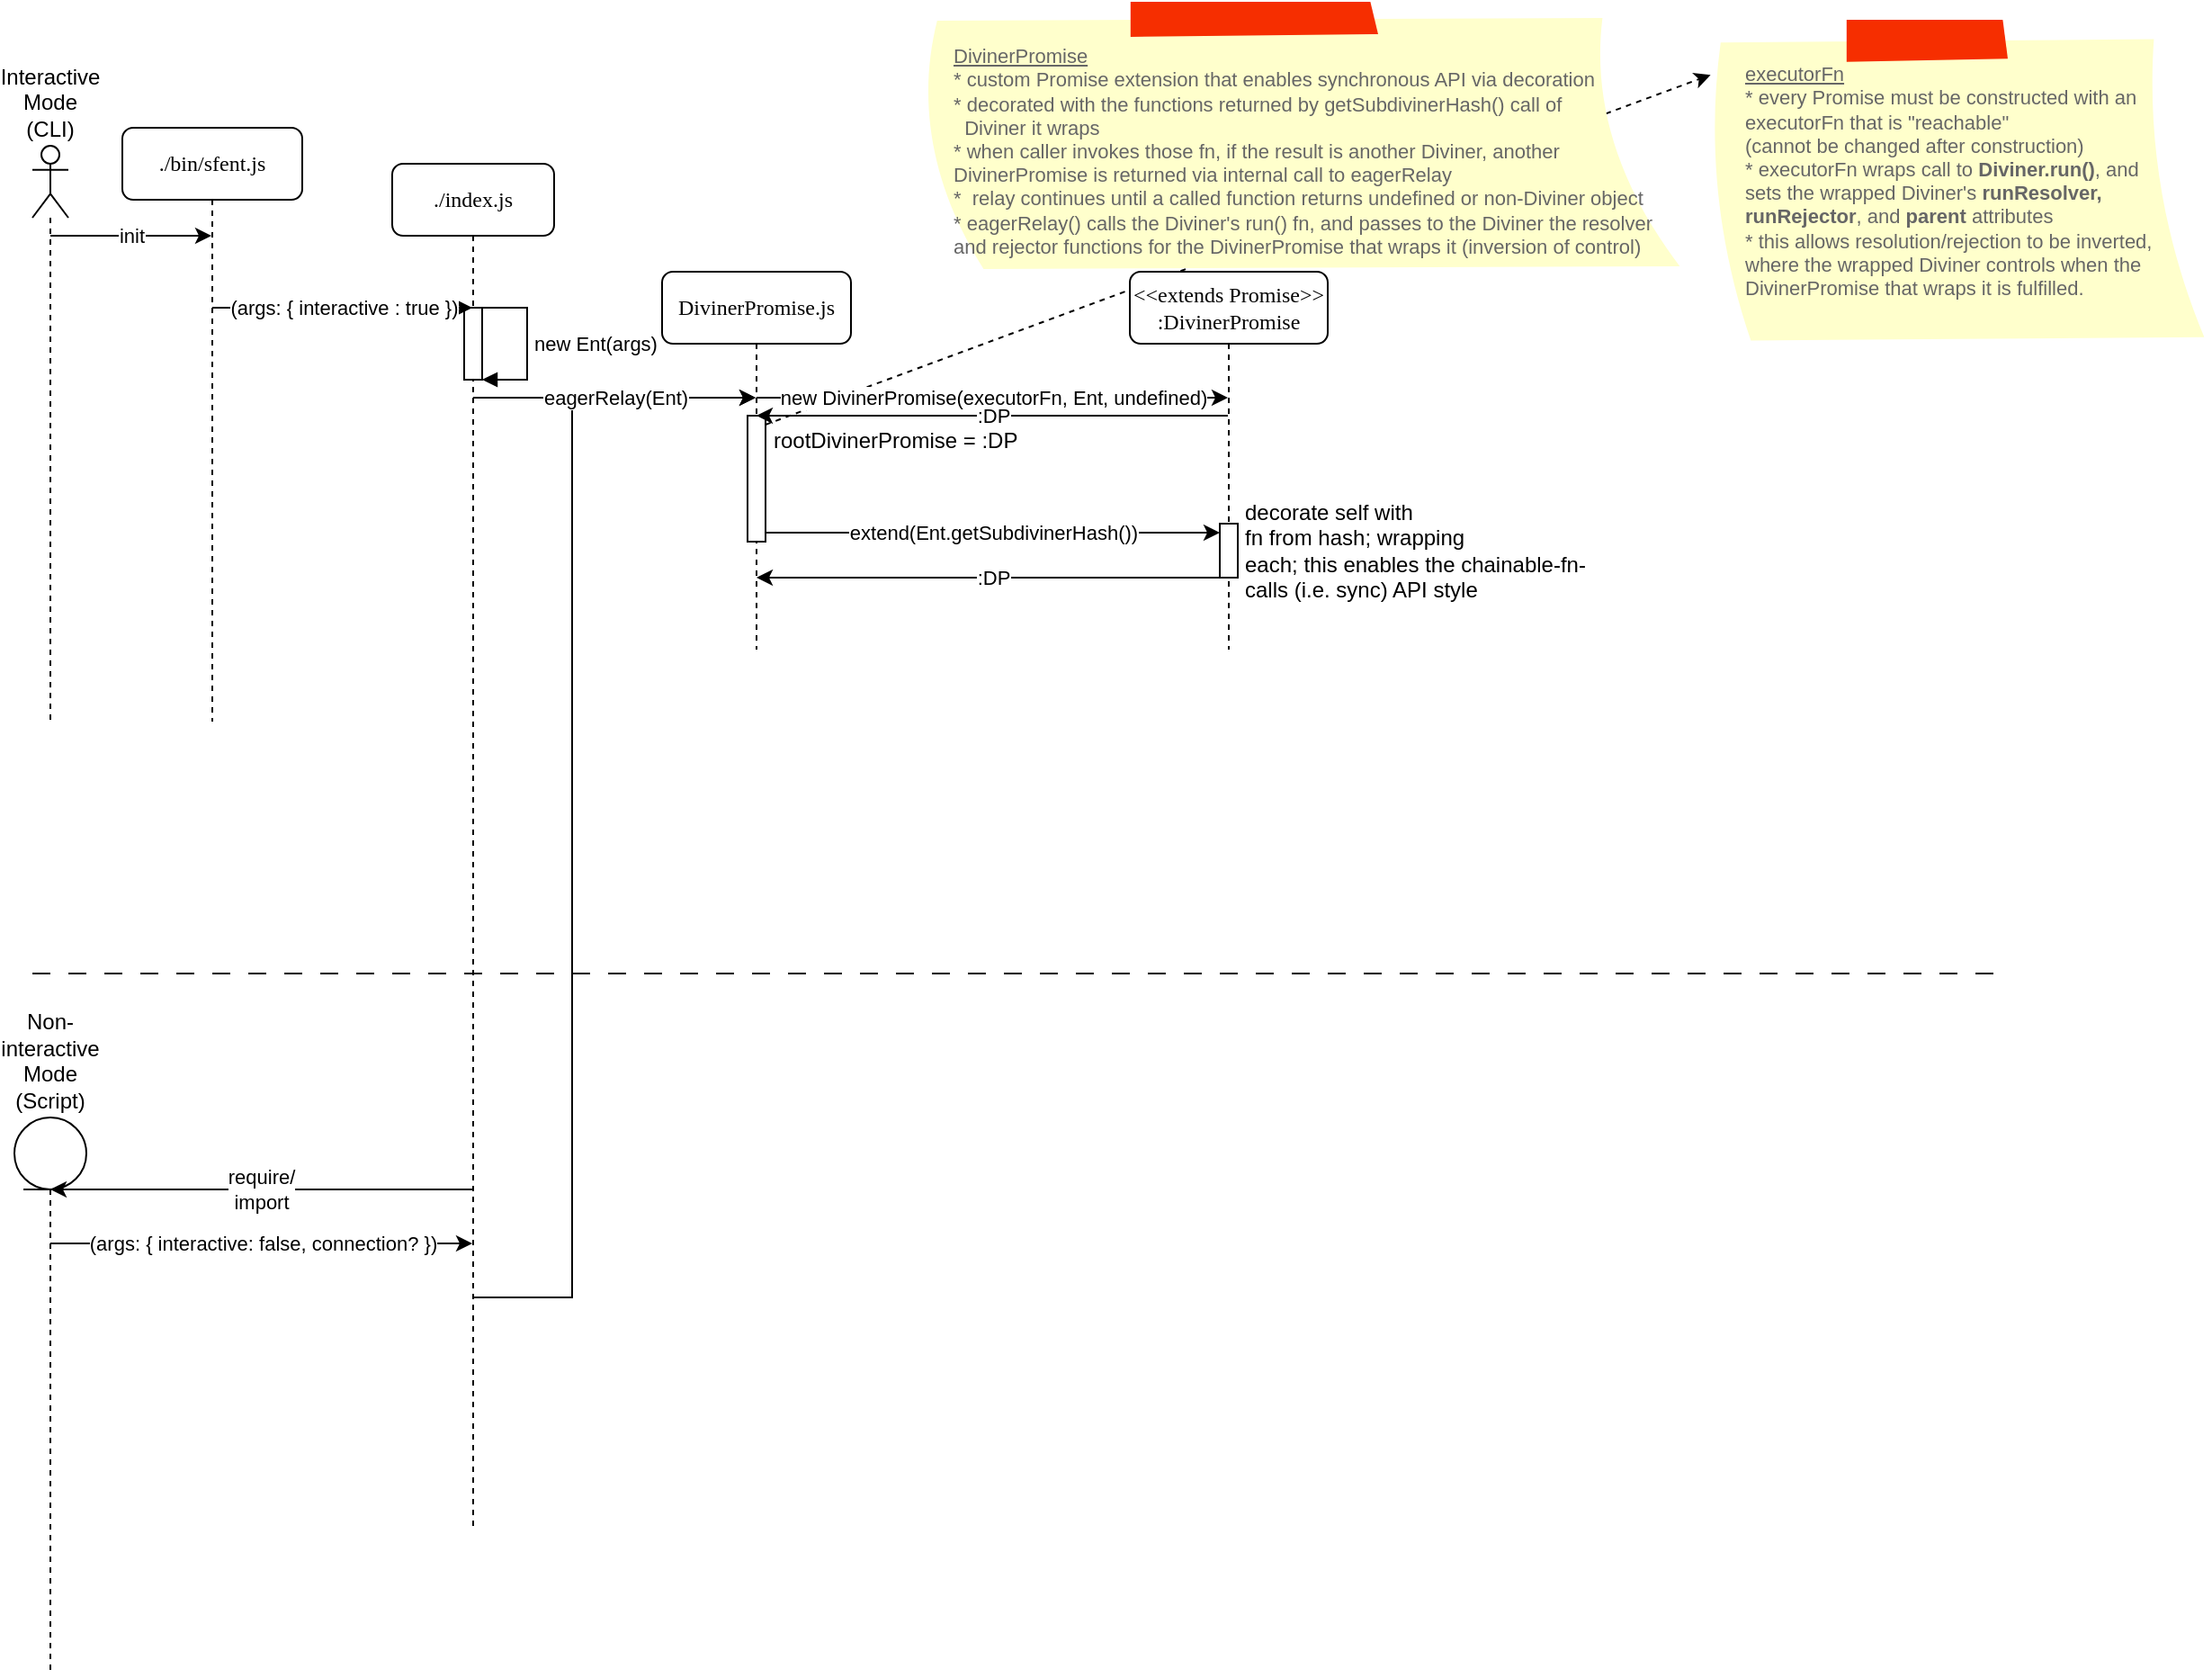 <mxfile version="23.1.4" type="device">
  <diagram name="sequence" id="13e1069c-82ec-6db2-03f1-153e76fe0fe0">
    <mxGraphModel dx="1325" dy="721" grid="1" gridSize="10" guides="1" tooltips="1" connect="1" arrows="1" fold="1" page="1" pageScale="1" pageWidth="1700" pageHeight="1100" background="none" math="0" shadow="0">
      <root>
        <mxCell id="0" />
        <mxCell id="1" parent="0" />
        <mxCell id="Kui3dBX7CGbU3PAof87k-39" value="" style="endArrow=classic;html=1;rounded=0;entryX=0.01;entryY=0.17;entryDx=0;entryDy=0;entryPerimeter=0;dashed=1;exitX=1;exitY=0;exitDx=0;exitDy=5;exitPerimeter=0;" edge="1" parent="1" source="Kui3dBX7CGbU3PAof87k-32" target="Kui3dBX7CGbU3PAof87k-38">
          <mxGeometry width="50" height="50" relative="1" as="geometry">
            <mxPoint x="640" y="230" as="sourcePoint" />
            <mxPoint x="645" y="330" as="targetPoint" />
          </mxGeometry>
        </mxCell>
        <mxCell id="7baba1c4bc27f4b0-2" value="./index.js" style="shape=umlLifeline;perimeter=lifelinePerimeter;whiteSpace=wrap;html=1;container=1;collapsible=0;recursiveResize=0;outlineConnect=0;rounded=1;shadow=0;comic=0;labelBackgroundColor=none;strokeWidth=1;fontFamily=Verdana;fontSize=12;align=center;" parent="1" vertex="1">
          <mxGeometry x="230" y="90" width="90" height="760" as="geometry" />
        </mxCell>
        <mxCell id="Kui3dBX7CGbU3PAof87k-20" value="" style="html=1;points=[[0,0,0,0,5],[0,1,0,0,-5],[1,0,0,0,5],[1,1,0,0,-5]];perimeter=orthogonalPerimeter;outlineConnect=0;targetShapes=umlLifeline;portConstraint=eastwest;newEdgeStyle={&quot;curved&quot;:0,&quot;rounded&quot;:0};" vertex="1" parent="7baba1c4bc27f4b0-2">
          <mxGeometry x="40" y="80" width="10" height="40" as="geometry" />
        </mxCell>
        <mxCell id="Kui3dBX7CGbU3PAof87k-21" value="new Ent(args)" style="html=1;align=left;spacingLeft=2;endArrow=block;rounded=0;edgeStyle=orthogonalEdgeStyle;curved=0;rounded=0;" edge="1" target="Kui3dBX7CGbU3PAof87k-20" parent="7baba1c4bc27f4b0-2" source="Kui3dBX7CGbU3PAof87k-20">
          <mxGeometry relative="1" as="geometry">
            <mxPoint x="45" y="60" as="sourcePoint" />
            <Array as="points">
              <mxPoint x="75" y="80" />
              <mxPoint x="75" y="120" />
            </Array>
          </mxGeometry>
        </mxCell>
        <mxCell id="7baba1c4bc27f4b0-8" value="./bin/sfent.js" style="shape=umlLifeline;perimeter=lifelinePerimeter;whiteSpace=wrap;html=1;container=1;collapsible=0;recursiveResize=0;outlineConnect=0;rounded=1;shadow=0;comic=0;labelBackgroundColor=none;strokeWidth=1;fontFamily=Verdana;fontSize=12;align=center;" parent="1" vertex="1">
          <mxGeometry x="80" y="70" width="100" height="330" as="geometry" />
        </mxCell>
        <mxCell id="mBfwSaWyKCz9R1_YSktY-5" value="init" style="edgeStyle=orthogonalEdgeStyle;rounded=0;orthogonalLoop=1;jettySize=auto;html=1;curved=0;" parent="1" source="mBfwSaWyKCz9R1_YSktY-1" target="7baba1c4bc27f4b0-8" edge="1">
          <mxGeometry relative="1" as="geometry">
            <Array as="points">
              <mxPoint x="70" y="130" />
              <mxPoint x="70" y="130" />
            </Array>
          </mxGeometry>
        </mxCell>
        <mxCell id="mBfwSaWyKCz9R1_YSktY-1" value="Interactive Mode&lt;br&gt;(CLI)" style="shape=umlLifeline;perimeter=lifelinePerimeter;whiteSpace=wrap;html=1;container=1;dropTarget=0;collapsible=0;recursiveResize=0;outlineConnect=0;portConstraint=eastwest;newEdgeStyle={&quot;curved&quot;:0,&quot;rounded&quot;:0};participant=umlActor;verticalAlign=bottom;labelPosition=center;verticalLabelPosition=top;align=center;" parent="1" vertex="1">
          <mxGeometry x="30" y="80" width="20" height="320" as="geometry" />
        </mxCell>
        <mxCell id="mBfwSaWyKCz9R1_YSktY-2" value="Non-interactive Mode (Script)" style="shape=umlLifeline;perimeter=lifelinePerimeter;whiteSpace=wrap;html=1;container=1;dropTarget=0;collapsible=0;recursiveResize=0;outlineConnect=0;portConstraint=eastwest;newEdgeStyle={&quot;curved&quot;:0,&quot;rounded&quot;:0};participant=umlEntity;labelPosition=center;verticalLabelPosition=top;align=center;verticalAlign=bottom;" parent="1" vertex="1">
          <mxGeometry x="20" y="620" width="40" height="310" as="geometry" />
        </mxCell>
        <mxCell id="Kui3dBX7CGbU3PAof87k-1" value="(args: { interactive : true })" style="endArrow=classic;html=1;rounded=0;" edge="1" parent="1" source="7baba1c4bc27f4b0-8" target="7baba1c4bc27f4b0-2">
          <mxGeometry width="50" height="50" relative="1" as="geometry">
            <mxPoint x="470" y="270" as="sourcePoint" />
            <mxPoint x="520" y="220" as="targetPoint" />
            <Array as="points">
              <mxPoint x="200" y="170" />
            </Array>
          </mxGeometry>
        </mxCell>
        <mxCell id="Kui3dBX7CGbU3PAof87k-5" value="(args: { interactive: false, connection? })" style="endArrow=classic;html=1;rounded=0;" edge="1" parent="1" source="mBfwSaWyKCz9R1_YSktY-2" target="7baba1c4bc27f4b0-2">
          <mxGeometry width="50" height="50" relative="1" as="geometry">
            <mxPoint x="520.5" y="440" as="sourcePoint" />
            <mxPoint x="294.5" y="690" as="targetPoint" />
            <Array as="points">
              <mxPoint x="160" y="690" />
            </Array>
          </mxGeometry>
        </mxCell>
        <mxCell id="Kui3dBX7CGbU3PAof87k-6" value="require/&lt;br&gt;import" style="endArrow=classic;html=1;rounded=0;" edge="1" parent="1" source="7baba1c4bc27f4b0-2" target="mBfwSaWyKCz9R1_YSktY-2">
          <mxGeometry width="50" height="50" relative="1" as="geometry">
            <mxPoint x="294.5" y="660" as="sourcePoint" />
            <mxPoint x="520.5" y="550" as="targetPoint" />
            <Array as="points">
              <mxPoint x="170" y="660" />
            </Array>
          </mxGeometry>
        </mxCell>
        <mxCell id="Kui3dBX7CGbU3PAof87k-7" value="DivinerPromise.js" style="shape=umlLifeline;perimeter=lifelinePerimeter;whiteSpace=wrap;html=1;container=1;collapsible=0;recursiveResize=0;outlineConnect=0;rounded=1;shadow=0;comic=0;labelBackgroundColor=none;strokeWidth=1;fontFamily=Verdana;fontSize=12;align=center;" vertex="1" parent="1">
          <mxGeometry x="380" y="150" width="105" height="210" as="geometry" />
        </mxCell>
        <mxCell id="Kui3dBX7CGbU3PAof87k-32" value="rootDivinerPromise = :DP" style="html=1;points=[[0,0,0,0,5],[0,1,0,0,-5],[1,0,0,0,5],[1,1,0,0,-5]];perimeter=orthogonalPerimeter;outlineConnect=0;targetShapes=umlLifeline;portConstraint=eastwest;newEdgeStyle={&quot;curved&quot;:0,&quot;rounded&quot;:0};labelPosition=right;verticalLabelPosition=middle;align=left;verticalAlign=top;spacingLeft=2;" vertex="1" parent="Kui3dBX7CGbU3PAof87k-7">
          <mxGeometry x="47.5" y="80" width="10" height="70" as="geometry" />
        </mxCell>
        <mxCell id="Kui3dBX7CGbU3PAof87k-12" value="" style="endArrow=none;startArrow=none;endFill=0;startFill=0;endSize=8;html=1;verticalAlign=bottom;dashed=1;labelBackgroundColor=default;dashPattern=10 10;rounded=0;backgroundOutline=0;" edge="1" parent="1">
          <mxGeometry width="160" relative="1" as="geometry">
            <mxPoint x="30" y="540" as="sourcePoint" />
            <mxPoint x="1130" y="540" as="targetPoint" />
          </mxGeometry>
        </mxCell>
        <mxCell id="Kui3dBX7CGbU3PAof87k-14" value="" style="endArrow=classic;html=1;rounded=0;" edge="1" parent="1" source="7baba1c4bc27f4b0-2" target="Kui3dBX7CGbU3PAof87k-7">
          <mxGeometry width="50" height="50" relative="1" as="geometry">
            <mxPoint x="470" y="590" as="sourcePoint" />
            <mxPoint x="645" y="590" as="targetPoint" />
            <Array as="points">
              <mxPoint x="330" y="720" />
              <mxPoint x="330" y="220" />
            </Array>
          </mxGeometry>
        </mxCell>
        <mxCell id="Kui3dBX7CGbU3PAof87k-17" value="eagerRelay(Ent)" style="endArrow=classic;html=1;rounded=0;" edge="1" parent="1" source="7baba1c4bc27f4b0-2" target="Kui3dBX7CGbU3PAof87k-7">
          <mxGeometry width="50" height="50" relative="1" as="geometry">
            <mxPoint x="470" y="330" as="sourcePoint" />
            <mxPoint x="645" y="330" as="targetPoint" />
            <Array as="points">
              <mxPoint x="360" y="220" />
            </Array>
          </mxGeometry>
        </mxCell>
        <mxCell id="Kui3dBX7CGbU3PAof87k-23" value="&amp;lt;&amp;lt;extends Promise&amp;gt;&amp;gt;&lt;br&gt;:DivinerPromise" style="shape=umlLifeline;perimeter=lifelinePerimeter;whiteSpace=wrap;html=1;container=1;collapsible=0;recursiveResize=0;outlineConnect=0;rounded=1;shadow=0;comic=0;labelBackgroundColor=none;strokeWidth=1;fontFamily=Verdana;fontSize=12;align=center;" vertex="1" parent="1">
          <mxGeometry x="640" y="150" width="110" height="210" as="geometry" />
        </mxCell>
        <mxCell id="Kui3dBX7CGbU3PAof87k-35" value="&lt;font style=&quot;font-size: 12px;&quot;&gt;decorate self with&lt;br style=&quot;border-color: var(--border-color);&quot;&gt;&lt;span style=&quot;background-color: rgb(255, 255, 255);&quot;&gt;fn from hash; wrapping&lt;/span&gt;&lt;br style=&quot;border-color: var(--border-color);&quot;&gt;&lt;span style=&quot;background-color: rgb(255, 255, 255);&quot;&gt;each; this enables the chainable-fn-&lt;br&gt;calls (i.e. sync) API style&lt;br&gt;&lt;/span&gt;&lt;/font&gt;" style="html=1;points=[[0,0,0,0,5],[0,1,0,0,-5],[1,0,0,0,5],[1,1,0,0,-5]];perimeter=orthogonalPerimeter;outlineConnect=0;targetShapes=umlLifeline;portConstraint=eastwest;newEdgeStyle={&quot;curved&quot;:0,&quot;rounded&quot;:0};labelPosition=right;verticalLabelPosition=middle;align=left;verticalAlign=middle;spacingLeft=2;" vertex="1" parent="Kui3dBX7CGbU3PAof87k-23">
          <mxGeometry x="50" y="140" width="10" height="30" as="geometry" />
        </mxCell>
        <mxCell id="Kui3dBX7CGbU3PAof87k-26" value="new DivinerPromise(executorFn, Ent, undefined)" style="endArrow=classic;html=1;rounded=0;" edge="1" parent="1" source="Kui3dBX7CGbU3PAof87k-7" target="Kui3dBX7CGbU3PAof87k-23">
          <mxGeometry x="0.002" width="50" height="50" relative="1" as="geometry">
            <mxPoint x="470" y="330" as="sourcePoint" />
            <mxPoint x="645" y="330" as="targetPoint" />
            <Array as="points">
              <mxPoint x="540" y="220" />
            </Array>
            <mxPoint as="offset" />
          </mxGeometry>
        </mxCell>
        <mxCell id="Kui3dBX7CGbU3PAof87k-27" value=":DP" style="endArrow=classic;html=1;rounded=0;" edge="1" parent="1" source="Kui3dBX7CGbU3PAof87k-23" target="Kui3dBX7CGbU3PAof87k-7">
          <mxGeometry width="50" height="50" relative="1" as="geometry">
            <mxPoint x="705" y="250" as="sourcePoint" />
            <mxPoint x="440" y="230" as="targetPoint" />
            <Array as="points">
              <mxPoint x="560" y="230" />
            </Array>
          </mxGeometry>
        </mxCell>
        <mxCell id="Kui3dBX7CGbU3PAof87k-28" value="&lt;br&gt;&lt;u&gt;DivinerPromise&lt;/u&gt;&lt;br&gt;* custom Promise extension that enables synchronous API via decoration&lt;br&gt;* decorated with the functions returned by getSubdivinerHash() call of &lt;br&gt;&amp;nbsp; Diviner it wraps&lt;br&gt;* when caller invokes those fn, if the result is another Diviner, another&amp;nbsp; &amp;nbsp; &amp;nbsp; DivinerPromise is returned via internal call to eagerRelay&lt;br&gt;*&amp;nbsp; relay continues until a called function returns undefined or non-Diviner object&lt;br&gt;* eagerRelay() calls the Diviner&#39;s run() fn, and passes to the Diviner the resolver and rejector functions for the DivinerPromise that wraps it (inversion of control)" style="strokeWidth=1;shadow=0;dashed=0;align=left;html=1;shape=mxgraph.mockup.text.stickyNote2;fontColor=#666666;mainText=;fontSize=11;whiteSpace=wrap;fillColor=#ffffcc;strokeColor=#F62E00;labelPosition=center;verticalLabelPosition=middle;verticalAlign=top;spacingTop=4;spacingRight=0;spacing=2;spacingLeft=20;" vertex="1" parent="1">
          <mxGeometry x="520" width="430" height="150" as="geometry" />
        </mxCell>
        <mxCell id="Kui3dBX7CGbU3PAof87k-30" value="extend(Ent.getSubdivinerHash())" style="endArrow=classic;html=1;rounded=0;exitX=1;exitY=1;exitDx=0;exitDy=-5;exitPerimeter=0;entryX=0;entryY=0;entryDx=0;entryDy=5;entryPerimeter=0;" edge="1" parent="1" source="Kui3dBX7CGbU3PAof87k-32" target="Kui3dBX7CGbU3PAof87k-35">
          <mxGeometry width="50" height="50" relative="1" as="geometry">
            <mxPoint x="460" y="280" as="sourcePoint" />
            <mxPoint x="635" y="280" as="targetPoint" />
            <Array as="points" />
          </mxGeometry>
        </mxCell>
        <mxCell id="Kui3dBX7CGbU3PAof87k-36" value=":DP" style="endArrow=classic;html=1;rounded=0;" edge="1" parent="1" source="Kui3dBX7CGbU3PAof87k-23" target="Kui3dBX7CGbU3PAof87k-7">
          <mxGeometry width="50" height="50" relative="1" as="geometry">
            <mxPoint x="705" y="240" as="sourcePoint" />
            <mxPoint x="442" y="240" as="targetPoint" />
            <Array as="points">
              <mxPoint x="580" y="320" />
            </Array>
          </mxGeometry>
        </mxCell>
        <mxCell id="Kui3dBX7CGbU3PAof87k-38" value="&lt;br&gt;&lt;u&gt;executorFn&lt;/u&gt;&lt;br&gt;* every Promise must be constructed with an executorFn that is &quot;reachable&quot;&lt;br&gt;(cannot be changed after construction)&lt;br&gt;* executorFn wraps call to &lt;b&gt;Diviner.run()&lt;/b&gt;, and&amp;nbsp;&lt;br&gt;sets the wrapped Diviner&#39;s &lt;b&gt;runResolver,&amp;nbsp;&lt;br&gt;runRejector&lt;/b&gt;, and &lt;b&gt;parent&lt;/b&gt; attributes&lt;br&gt;* this allows resolution/rejection to be inverted,&amp;nbsp;&lt;br&gt;where the wrapped Diviner controls when the&amp;nbsp;&lt;br&gt;DivinerPromise that wraps it is fulfilled." style="strokeWidth=1;shadow=0;dashed=0;align=left;html=1;shape=mxgraph.mockup.text.stickyNote2;fontColor=#666666;mainText=;fontSize=11;whiteSpace=wrap;fillColor=#ffffcc;strokeColor=#F62E00;labelPosition=center;verticalLabelPosition=middle;verticalAlign=top;spacingTop=4;spacingRight=0;spacing=2;spacingLeft=20;points=[[0.01,0.17,0,0,0]];" vertex="1" parent="1">
          <mxGeometry x="960" y="10" width="280" height="180" as="geometry" />
        </mxCell>
      </root>
    </mxGraphModel>
  </diagram>
</mxfile>
